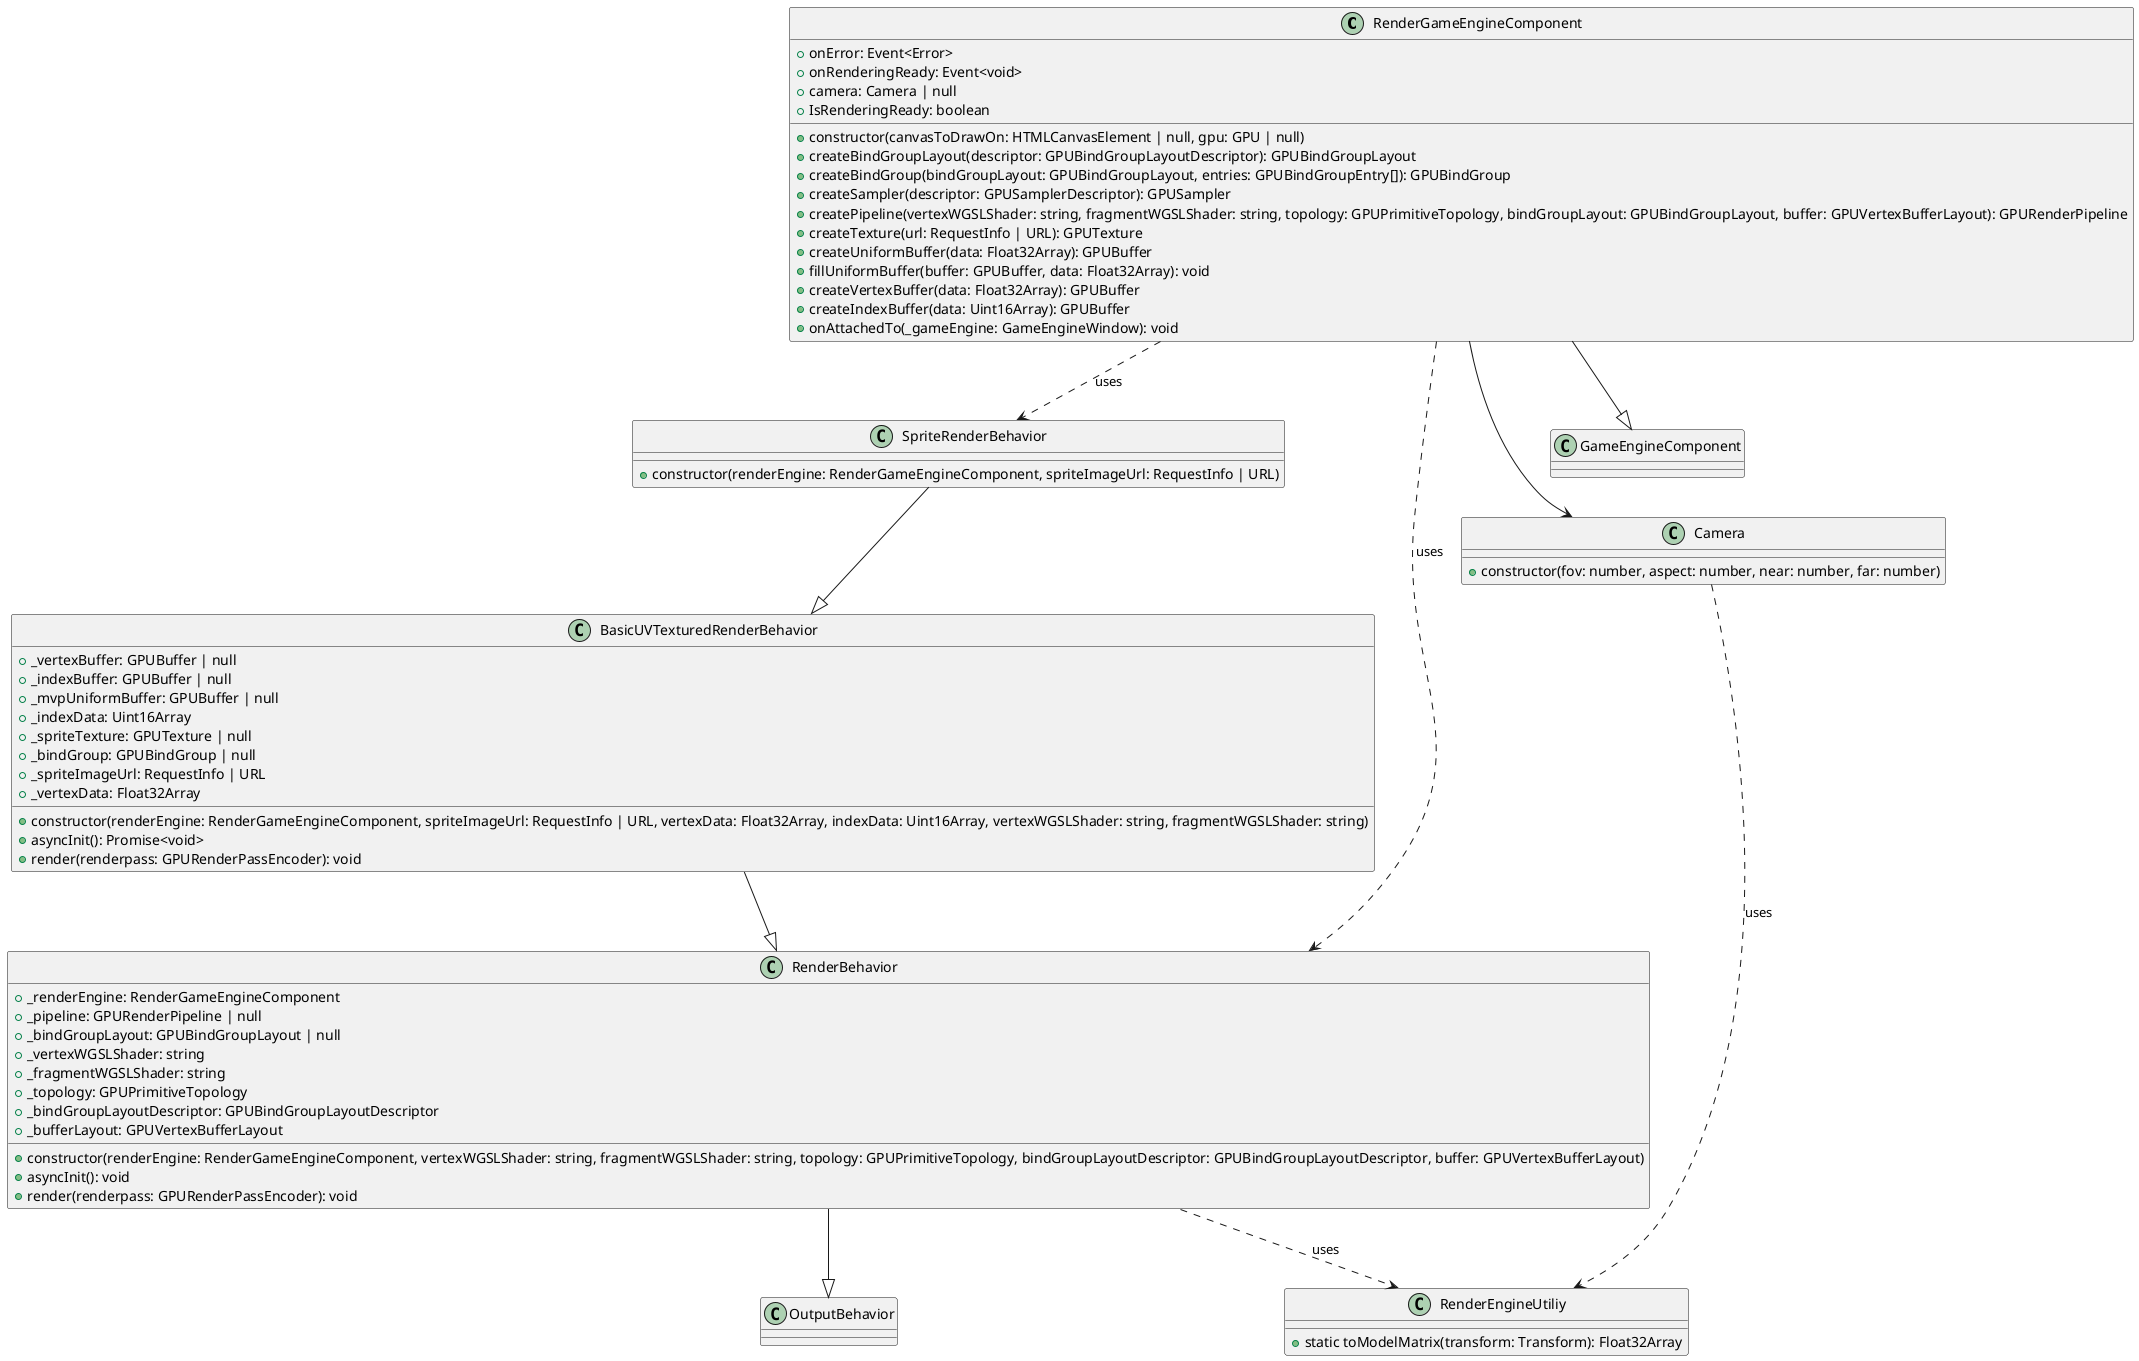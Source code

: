 @startuml

class RenderGameEngineComponent {
  +onError: Event<Error>
  +onRenderingReady: Event<void>
  +camera: Camera | null
  +IsRenderingReady: boolean
  +constructor(canvasToDrawOn: HTMLCanvasElement | null, gpu: GPU | null)
  +createBindGroupLayout(descriptor: GPUBindGroupLayoutDescriptor): GPUBindGroupLayout
  +createBindGroup(bindGroupLayout: GPUBindGroupLayout, entries: GPUBindGroupEntry[]): GPUBindGroup
  +createSampler(descriptor: GPUSamplerDescriptor): GPUSampler
  +createPipeline(vertexWGSLShader: string, fragmentWGSLShader: string, topology: GPUPrimitiveTopology, bindGroupLayout: GPUBindGroupLayout, buffer: GPUVertexBufferLayout): GPURenderPipeline
  +createTexture(url: RequestInfo | URL): GPUTexture
  +createUniformBuffer(data: Float32Array): GPUBuffer
  +fillUniformBuffer(buffer: GPUBuffer, data: Float32Array): void
  +createVertexBuffer(data: Float32Array): GPUBuffer
  +createIndexBuffer(data: Uint16Array): GPUBuffer
  +onAttachedTo(_gameEngine: GameEngineWindow): void
}

class SpriteRenderBehavior {
  +constructor(renderEngine: RenderGameEngineComponent, spriteImageUrl: RequestInfo | URL)
}

class RenderEngineUtiliy {
  +static toModelMatrix(transform: Transform): Float32Array
}

class RenderBehavior {
  +_renderEngine: RenderGameEngineComponent
  +_pipeline: GPURenderPipeline | null
  +_bindGroupLayout: GPUBindGroupLayout | null
  +_vertexWGSLShader: string
  +_fragmentWGSLShader: string
  +_topology: GPUPrimitiveTopology
  +_bindGroupLayoutDescriptor: GPUBindGroupLayoutDescriptor
  +_bufferLayout: GPUVertexBufferLayout
  +constructor(renderEngine: RenderGameEngineComponent, vertexWGSLShader: string, fragmentWGSLShader: string, topology: GPUPrimitiveTopology, bindGroupLayoutDescriptor: GPUBindGroupLayoutDescriptor, buffer: GPUVertexBufferLayout)
  +asyncInit(): void
  +render(renderpass: GPURenderPassEncoder): void
}

class Camera {
  +constructor(fov: number, aspect: number, near: number, far: number)
}

class BasicUVTexturedRenderBehavior {
  +_vertexBuffer: GPUBuffer | null
  +_indexBuffer: GPUBuffer | null
  +_mvpUniformBuffer: GPUBuffer | null
  +_indexData: Uint16Array
  +_spriteTexture: GPUTexture | null
  +_bindGroup: GPUBindGroup | null
  +_spriteImageUrl: RequestInfo | URL
  +_vertexData: Float32Array
  +constructor(renderEngine: RenderGameEngineComponent, spriteImageUrl: RequestInfo | URL, vertexData: Float32Array, indexData: Uint16Array, vertexWGSLShader: string, fragmentWGSLShader: string)
  +asyncInit(): Promise<void>
  +render(renderpass: GPURenderPassEncoder): void
}

RenderGameEngineComponent --|> GameEngineComponent
RenderBehavior --|> OutputBehavior
SpriteRenderBehavior --|> BasicUVTexturedRenderBehavior
BasicUVTexturedRenderBehavior --|> RenderBehavior

RenderGameEngineComponent --> Camera
RenderGameEngineComponent ..> RenderBehavior : "uses"
RenderGameEngineComponent ..> SpriteRenderBehavior : "uses"
RenderBehavior ..> RenderEngineUtiliy : "uses"
Camera ..> RenderEngineUtiliy : "uses"

@enduml
